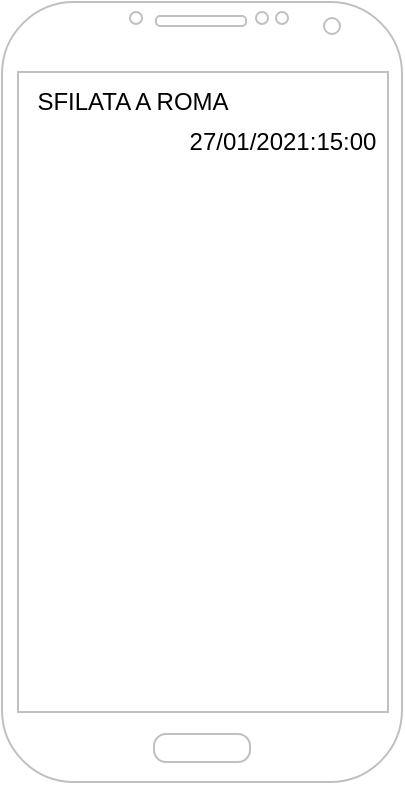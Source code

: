 <mxfile version="14.2.7" type="github">
  <diagram id="VNL0Xei-qq2bv011p0-M" name="Page-1">
    <mxGraphModel dx="782" dy="482" grid="1" gridSize="10" guides="1" tooltips="1" connect="1" arrows="1" fold="1" page="1" pageScale="1" pageWidth="827" pageHeight="1169" math="0" shadow="0">
      <root>
        <mxCell id="0" />
        <mxCell id="1" parent="0" />
        <mxCell id="8PksYEBEN8A2BfgbqcRJ-1" value="" style="verticalLabelPosition=bottom;verticalAlign=top;html=1;shadow=0;dashed=0;strokeWidth=1;shape=mxgraph.android.phone2;strokeColor=#c0c0c0;" vertex="1" parent="1">
          <mxGeometry x="280" y="40" width="200" height="390" as="geometry" />
        </mxCell>
        <mxCell id="8PksYEBEN8A2BfgbqcRJ-6" value="SFILATA A ROMA" style="text;html=1;align=center;verticalAlign=middle;resizable=0;points=[];autosize=1;" vertex="1" parent="1">
          <mxGeometry x="290" y="80" width="110" height="20" as="geometry" />
        </mxCell>
        <mxCell id="8PksYEBEN8A2BfgbqcRJ-7" value="27/01/2021:15:00" style="text;html=1;align=center;verticalAlign=middle;resizable=0;points=[];autosize=1;" vertex="1" parent="1">
          <mxGeometry x="365" y="100" width="110" height="20" as="geometry" />
        </mxCell>
      </root>
    </mxGraphModel>
  </diagram>
</mxfile>
